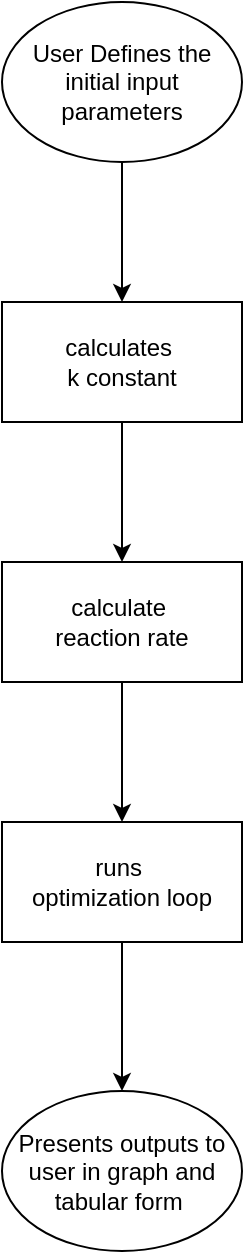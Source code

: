 <mxfile version="26.2.13">
  <diagram id="C5RBs43oDa-KdzZeNtuy" name="Page-1">
    <mxGraphModel dx="1253" dy="746" grid="1" gridSize="10" guides="1" tooltips="1" connect="1" arrows="1" fold="1" page="1" pageScale="1" pageWidth="827" pageHeight="1169" math="0" shadow="0">
      <root>
        <mxCell id="WIyWlLk6GJQsqaUBKTNV-0" />
        <mxCell id="WIyWlLk6GJQsqaUBKTNV-1" parent="WIyWlLk6GJQsqaUBKTNV-0" />
        <mxCell id="0a-dLG-q3A9wwTr9J4BR-2" value="" style="edgeStyle=orthogonalEdgeStyle;rounded=0;orthogonalLoop=1;jettySize=auto;html=1;" edge="1" parent="WIyWlLk6GJQsqaUBKTNV-1" source="0a-dLG-q3A9wwTr9J4BR-0" target="0a-dLG-q3A9wwTr9J4BR-1">
          <mxGeometry relative="1" as="geometry" />
        </mxCell>
        <mxCell id="0a-dLG-q3A9wwTr9J4BR-0" value="User Defines the initial input parameters" style="ellipse;whiteSpace=wrap;html=1;" vertex="1" parent="WIyWlLk6GJQsqaUBKTNV-1">
          <mxGeometry x="40" y="40" width="120" height="80" as="geometry" />
        </mxCell>
        <mxCell id="0a-dLG-q3A9wwTr9J4BR-4" value="" style="edgeStyle=orthogonalEdgeStyle;rounded=0;orthogonalLoop=1;jettySize=auto;html=1;" edge="1" parent="WIyWlLk6GJQsqaUBKTNV-1" source="0a-dLG-q3A9wwTr9J4BR-1" target="0a-dLG-q3A9wwTr9J4BR-3">
          <mxGeometry relative="1" as="geometry" />
        </mxCell>
        <mxCell id="0a-dLG-q3A9wwTr9J4BR-1" value="calculates&amp;nbsp;&lt;div&gt;k constant&lt;/div&gt;" style="whiteSpace=wrap;html=1;" vertex="1" parent="WIyWlLk6GJQsqaUBKTNV-1">
          <mxGeometry x="40" y="190" width="120" height="60" as="geometry" />
        </mxCell>
        <mxCell id="0a-dLG-q3A9wwTr9J4BR-6" value="" style="edgeStyle=orthogonalEdgeStyle;rounded=0;orthogonalLoop=1;jettySize=auto;html=1;" edge="1" parent="WIyWlLk6GJQsqaUBKTNV-1" source="0a-dLG-q3A9wwTr9J4BR-3" target="0a-dLG-q3A9wwTr9J4BR-5">
          <mxGeometry relative="1" as="geometry" />
        </mxCell>
        <mxCell id="0a-dLG-q3A9wwTr9J4BR-3" value="calculate&amp;nbsp;&lt;div&gt;reaction rate&lt;/div&gt;" style="whiteSpace=wrap;html=1;" vertex="1" parent="WIyWlLk6GJQsqaUBKTNV-1">
          <mxGeometry x="40" y="320" width="120" height="60" as="geometry" />
        </mxCell>
        <mxCell id="0a-dLG-q3A9wwTr9J4BR-9" style="edgeStyle=orthogonalEdgeStyle;rounded=0;orthogonalLoop=1;jettySize=auto;html=1;entryX=0.5;entryY=0;entryDx=0;entryDy=0;" edge="1" parent="WIyWlLk6GJQsqaUBKTNV-1" source="0a-dLG-q3A9wwTr9J4BR-5" target="0a-dLG-q3A9wwTr9J4BR-8">
          <mxGeometry relative="1" as="geometry" />
        </mxCell>
        <mxCell id="0a-dLG-q3A9wwTr9J4BR-5" value="runs&amp;nbsp;&lt;div&gt;optimization loop&lt;/div&gt;" style="whiteSpace=wrap;html=1;" vertex="1" parent="WIyWlLk6GJQsqaUBKTNV-1">
          <mxGeometry x="40" y="450" width="120" height="60" as="geometry" />
        </mxCell>
        <mxCell id="0a-dLG-q3A9wwTr9J4BR-8" value="Presents outputs to user in graph and tabular form&amp;nbsp;" style="ellipse;whiteSpace=wrap;html=1;" vertex="1" parent="WIyWlLk6GJQsqaUBKTNV-1">
          <mxGeometry x="40" y="584.5" width="120" height="80" as="geometry" />
        </mxCell>
      </root>
    </mxGraphModel>
  </diagram>
</mxfile>
